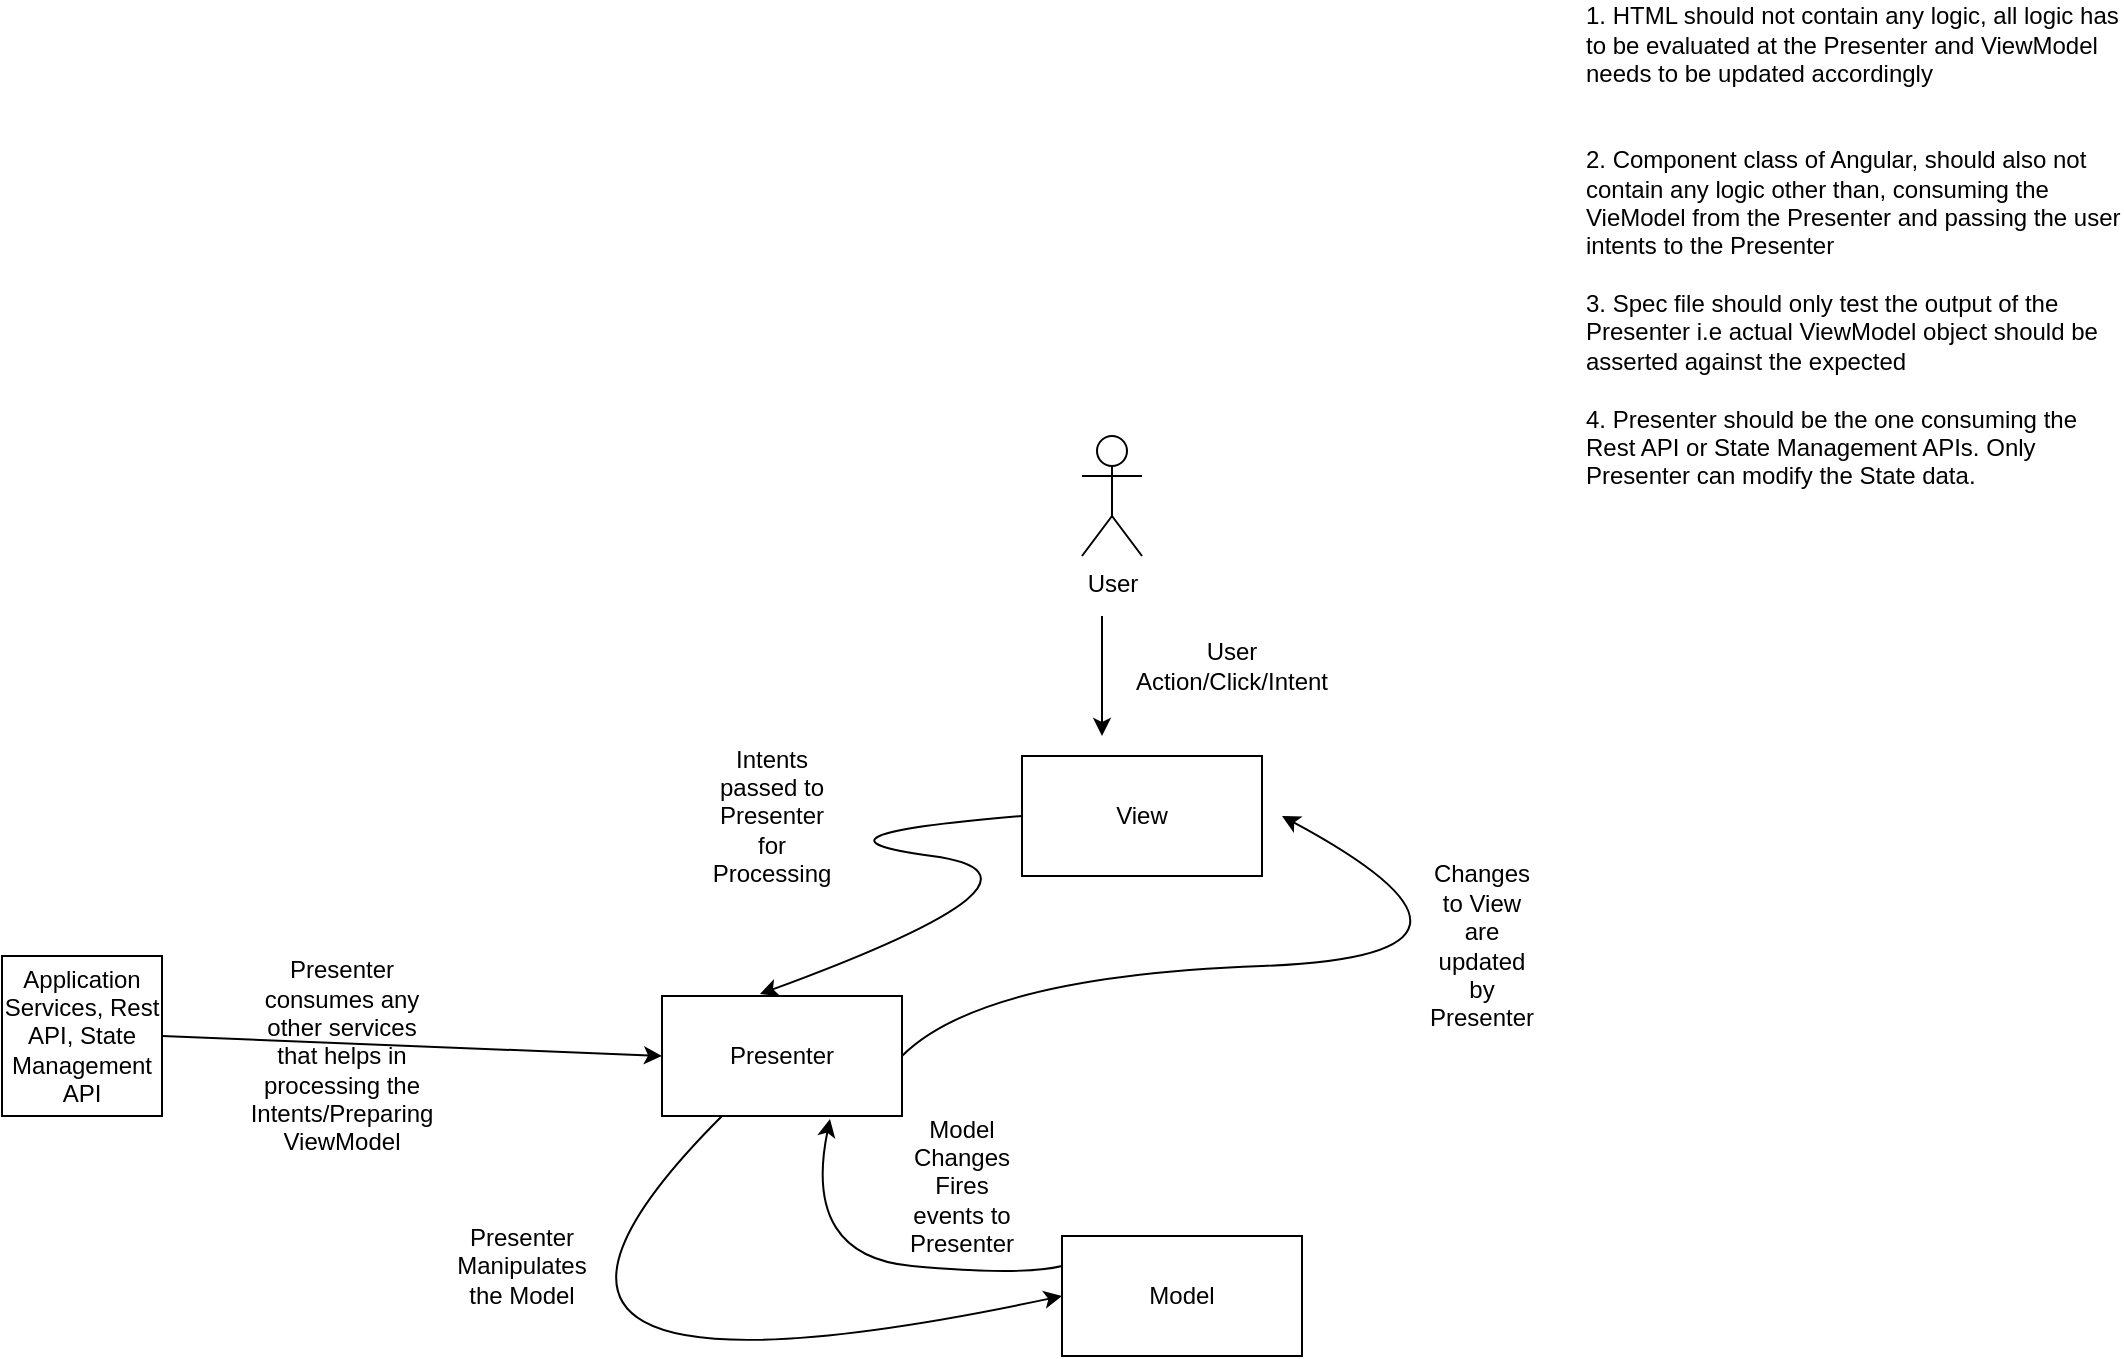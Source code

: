 <mxfile version="20.2.2" type="github">
  <diagram name="Page-1" id="90a13364-a465-7bf4-72fc-28e22215d7a0">
    <mxGraphModel dx="3389" dy="1937" grid="1" gridSize="10" guides="1" tooltips="1" connect="1" arrows="1" fold="1" page="1" pageScale="1.5" pageWidth="1169" pageHeight="826" background="none" math="0" shadow="0">
      <root>
        <mxCell id="0" style=";html=1;" />
        <mxCell id="1" style=";html=1;" parent="0" />
        <mxCell id="O-fLTjXK0J9nhpWW2-7K-1" value="View" style="rounded=0;whiteSpace=wrap;html=1;" vertex="1" parent="1">
          <mxGeometry x="840" y="650" width="120" height="60" as="geometry" />
        </mxCell>
        <mxCell id="O-fLTjXK0J9nhpWW2-7K-3" value="Presenter" style="rounded=0;whiteSpace=wrap;html=1;" vertex="1" parent="1">
          <mxGeometry x="660" y="770" width="120" height="60" as="geometry" />
        </mxCell>
        <mxCell id="O-fLTjXK0J9nhpWW2-7K-4" value="Model" style="rounded=0;whiteSpace=wrap;html=1;" vertex="1" parent="1">
          <mxGeometry x="860" y="890" width="120" height="60" as="geometry" />
        </mxCell>
        <mxCell id="O-fLTjXK0J9nhpWW2-7K-5" value="" style="endArrow=classic;html=1;rounded=0;" edge="1" parent="1">
          <mxGeometry width="50" height="50" relative="1" as="geometry">
            <mxPoint x="880" y="580" as="sourcePoint" />
            <mxPoint x="880" y="640" as="targetPoint" />
            <Array as="points" />
          </mxGeometry>
        </mxCell>
        <mxCell id="O-fLTjXK0J9nhpWW2-7K-6" value="User" style="shape=umlActor;verticalLabelPosition=bottom;verticalAlign=top;html=1;outlineConnect=0;" vertex="1" parent="1">
          <mxGeometry x="870" y="490" width="30" height="60" as="geometry" />
        </mxCell>
        <mxCell id="O-fLTjXK0J9nhpWW2-7K-8" value="User Action/Click/Intent" style="text;html=1;strokeColor=none;fillColor=none;align=center;verticalAlign=middle;whiteSpace=wrap;rounded=0;" vertex="1" parent="1">
          <mxGeometry x="890" y="589.5" width="110" height="30" as="geometry" />
        </mxCell>
        <mxCell id="O-fLTjXK0J9nhpWW2-7K-11" value="" style="curved=1;endArrow=classic;html=1;rounded=0;entryX=0.408;entryY=-0.017;entryDx=0;entryDy=0;entryPerimeter=0;exitX=0;exitY=0.5;exitDx=0;exitDy=0;" edge="1" parent="1" source="O-fLTjXK0J9nhpWW2-7K-1" target="O-fLTjXK0J9nhpWW2-7K-3">
          <mxGeometry width="50" height="50" relative="1" as="geometry">
            <mxPoint x="830" y="680" as="sourcePoint" />
            <mxPoint x="740" y="710" as="targetPoint" />
            <Array as="points">
              <mxPoint x="720" y="690" />
              <mxPoint x="870" y="710" />
            </Array>
          </mxGeometry>
        </mxCell>
        <mxCell id="O-fLTjXK0J9nhpWW2-7K-12" value="Intents passed to Presenter for Processing" style="text;html=1;strokeColor=none;fillColor=none;align=center;verticalAlign=middle;whiteSpace=wrap;rounded=0;" vertex="1" parent="1">
          <mxGeometry x="680" y="660" width="70" height="40" as="geometry" />
        </mxCell>
        <mxCell id="O-fLTjXK0J9nhpWW2-7K-15" value="" style="curved=1;endArrow=classic;html=1;rounded=0;exitX=1;exitY=0.5;exitDx=0;exitDy=0;" edge="1" parent="1" source="O-fLTjXK0J9nhpWW2-7K-3">
          <mxGeometry width="50" height="50" relative="1" as="geometry">
            <mxPoint x="790" y="810" as="sourcePoint" />
            <mxPoint x="970" y="680" as="targetPoint" />
            <Array as="points">
              <mxPoint x="820" y="760" />
              <mxPoint x="1100" y="750" />
            </Array>
          </mxGeometry>
        </mxCell>
        <mxCell id="O-fLTjXK0J9nhpWW2-7K-16" value="Changes to View are updated by Presenter" style="text;html=1;strokeColor=none;fillColor=none;align=center;verticalAlign=middle;whiteSpace=wrap;rounded=0;" vertex="1" parent="1">
          <mxGeometry x="1040" y="730" width="60" height="30" as="geometry" />
        </mxCell>
        <mxCell id="O-fLTjXK0J9nhpWW2-7K-18" value="" style="curved=1;endArrow=classic;html=1;rounded=0;entryX=0;entryY=0.5;entryDx=0;entryDy=0;exitX=0.25;exitY=1;exitDx=0;exitDy=0;" edge="1" parent="1" source="O-fLTjXK0J9nhpWW2-7K-3" target="O-fLTjXK0J9nhpWW2-7K-4">
          <mxGeometry width="50" height="50" relative="1" as="geometry">
            <mxPoint x="690" y="840" as="sourcePoint" />
            <mxPoint x="760" y="880" as="targetPoint" />
            <Array as="points">
              <mxPoint x="530" y="990" />
            </Array>
          </mxGeometry>
        </mxCell>
        <mxCell id="O-fLTjXK0J9nhpWW2-7K-19" value="Presenter Manipulates the Model" style="text;html=1;strokeColor=none;fillColor=none;align=center;verticalAlign=middle;whiteSpace=wrap;rounded=0;" vertex="1" parent="1">
          <mxGeometry x="560" y="890" width="60" height="30" as="geometry" />
        </mxCell>
        <mxCell id="O-fLTjXK0J9nhpWW2-7K-20" value="" style="curved=1;endArrow=classic;html=1;rounded=0;entryX=0.7;entryY=1.025;entryDx=0;entryDy=0;entryPerimeter=0;exitX=0;exitY=0.25;exitDx=0;exitDy=0;" edge="1" parent="1" source="O-fLTjXK0J9nhpWW2-7K-4" target="O-fLTjXK0J9nhpWW2-7K-3">
          <mxGeometry width="50" height="50" relative="1" as="geometry">
            <mxPoint x="850" y="910" as="sourcePoint" />
            <mxPoint x="750" y="840" as="targetPoint" />
            <Array as="points">
              <mxPoint x="840" y="910" />
              <mxPoint x="730" y="900" />
            </Array>
          </mxGeometry>
        </mxCell>
        <mxCell id="O-fLTjXK0J9nhpWW2-7K-21" value="Model Changes Fires events to Presenter" style="text;html=1;strokeColor=none;fillColor=none;align=center;verticalAlign=middle;whiteSpace=wrap;rounded=0;" vertex="1" parent="1">
          <mxGeometry x="780" y="850" width="60" height="30" as="geometry" />
        </mxCell>
        <mxCell id="O-fLTjXK0J9nhpWW2-7K-22" value="Application Services, Rest API, State Management API" style="whiteSpace=wrap;html=1;aspect=fixed;" vertex="1" parent="1">
          <mxGeometry x="330" y="750" width="80" height="80" as="geometry" />
        </mxCell>
        <mxCell id="O-fLTjXK0J9nhpWW2-7K-25" value="" style="endArrow=classic;html=1;rounded=0;exitX=1;exitY=0.5;exitDx=0;exitDy=0;entryX=0;entryY=0.5;entryDx=0;entryDy=0;" edge="1" parent="1" source="O-fLTjXK0J9nhpWW2-7K-22" target="O-fLTjXK0J9nhpWW2-7K-3">
          <mxGeometry width="50" height="50" relative="1" as="geometry">
            <mxPoint x="870" y="660" as="sourcePoint" />
            <mxPoint x="920" y="610" as="targetPoint" />
            <Array as="points" />
          </mxGeometry>
        </mxCell>
        <mxCell id="O-fLTjXK0J9nhpWW2-7K-26" value="Presenter consumes any other services that helps in processing the Intents/Preparing ViewModel" style="text;html=1;strokeColor=none;fillColor=none;align=center;verticalAlign=middle;whiteSpace=wrap;rounded=0;" vertex="1" parent="1">
          <mxGeometry x="470" y="785" width="60" height="30" as="geometry" />
        </mxCell>
        <mxCell id="O-fLTjXK0J9nhpWW2-7K-27" value="1. HTML should not contain any logic, all logic has to be evaluated at the Presenter and ViewModel needs to be updated accordingly&lt;br&gt;&lt;br&gt;&lt;br&gt;&lt;div style=&quot;&quot;&gt;&lt;span style=&quot;background-color: initial;&quot;&gt;2. Component class of Angular, should also not contain any logic other than, consuming the VieModel from the Presenter and passing the user intents to the Presenter&lt;/span&gt;&lt;/div&gt;&lt;div style=&quot;&quot;&gt;&lt;span style=&quot;background-color: initial;&quot;&gt;&lt;br&gt;&lt;/span&gt;&lt;/div&gt;&lt;div style=&quot;&quot;&gt;&lt;span style=&quot;background-color: initial;&quot;&gt;3. Spec file should only test the output of the Presenter i.e actual ViewModel object should be asserted against the expected&lt;/span&gt;&lt;/div&gt;&lt;div style=&quot;&quot;&gt;&lt;span style=&quot;background-color: initial;&quot;&gt;&lt;br&gt;&lt;/span&gt;&lt;/div&gt;&lt;div style=&quot;&quot;&gt;&lt;span style=&quot;background-color: initial;&quot;&gt;4. Presenter should be the one consuming the Rest API or State Management APIs. Only Presenter can modify the State data.&lt;/span&gt;&lt;/div&gt;" style="text;html=1;strokeColor=none;fillColor=none;align=left;verticalAlign=middle;whiteSpace=wrap;rounded=0;" vertex="1" parent="1">
          <mxGeometry x="1120" y="380" width="270" height="30" as="geometry" />
        </mxCell>
      </root>
    </mxGraphModel>
  </diagram>
</mxfile>
